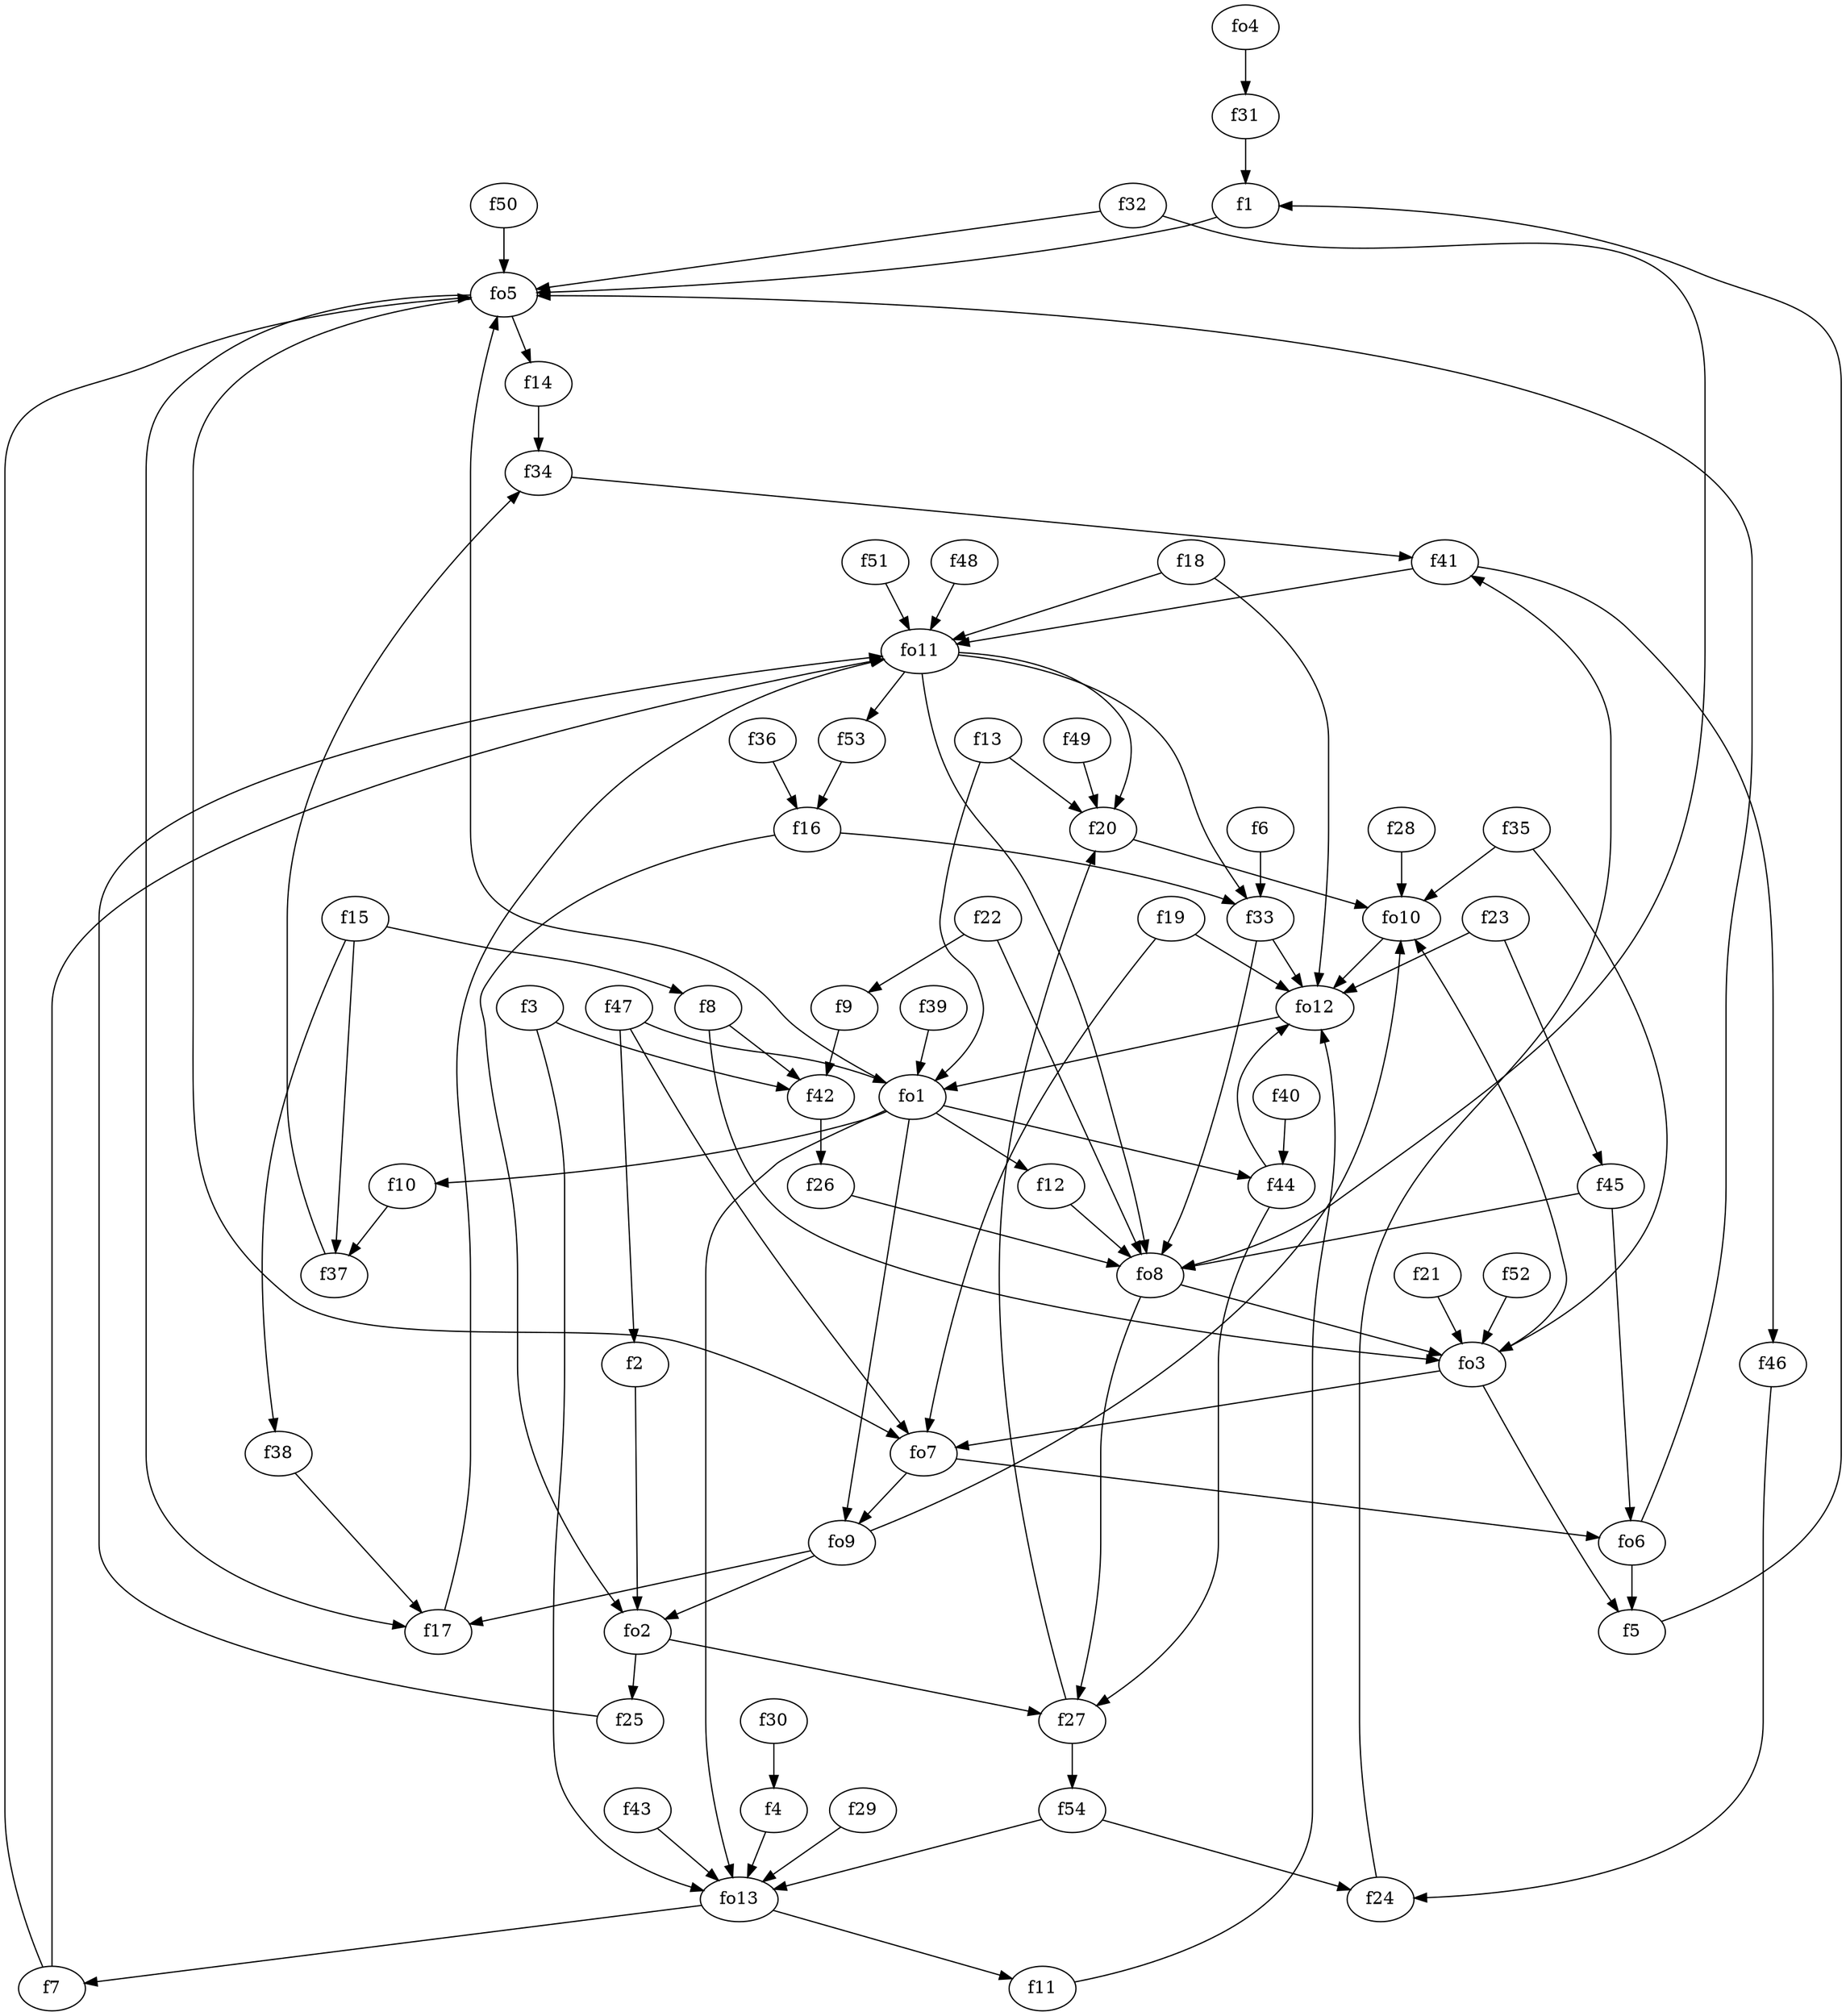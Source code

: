 strict digraph  {
f1;
f2;
f3;
f4;
f5;
f6;
f7;
f8;
f9;
f10;
f11;
f12;
f13;
f14;
f15;
f16;
f17;
f18;
f19;
f20;
f21;
f22;
f23;
f24;
f25;
f26;
f27;
f28;
f29;
f30;
f31;
f32;
f33;
f34;
f35;
f36;
f37;
f38;
f39;
f40;
f41;
f42;
f43;
f44;
f45;
f46;
f47;
f48;
f49;
f50;
f51;
f52;
f53;
f54;
fo1;
fo2;
fo3;
fo4;
fo5;
fo6;
fo7;
fo8;
fo9;
fo10;
fo11;
fo12;
fo13;
f1 -> fo5  [weight=2];
f2 -> fo2  [weight=2];
f3 -> f42  [weight=2];
f3 -> fo13  [weight=2];
f4 -> fo13  [weight=2];
f5 -> f1  [weight=2];
f6 -> f33  [weight=2];
f7 -> fo11  [weight=2];
f7 -> fo5  [weight=2];
f8 -> f42  [weight=2];
f8 -> fo3  [weight=2];
f9 -> f42  [weight=2];
f10 -> f37  [weight=2];
f11 -> fo12  [weight=2];
f12 -> fo8  [weight=2];
f13 -> f20  [weight=2];
f13 -> fo1  [weight=2];
f14 -> f34  [weight=2];
f15 -> f8  [weight=2];
f15 -> f37  [weight=2];
f15 -> f38  [weight=2];
f16 -> fo2  [weight=2];
f16 -> f33  [weight=2];
f17 -> fo11  [weight=2];
f18 -> fo12  [weight=2];
f18 -> fo11  [weight=2];
f19 -> fo7  [weight=2];
f19 -> fo12  [weight=2];
f20 -> fo10  [weight=2];
f21 -> fo3  [weight=2];
f22 -> fo8  [weight=2];
f22 -> f9  [weight=2];
f23 -> f45  [weight=2];
f23 -> fo12  [weight=2];
f24 -> f41  [weight=2];
f25 -> fo11  [weight=2];
f26 -> fo8  [weight=2];
f27 -> f54  [weight=2];
f27 -> f20  [weight=2];
f28 -> fo10  [weight=2];
f29 -> fo13  [weight=2];
f30 -> f4  [weight=2];
f31 -> f1  [weight=2];
f32 -> fo5  [weight=2];
f32 -> fo8  [weight=2];
f33 -> fo12  [weight=2];
f33 -> fo8  [weight=2];
f34 -> f41  [weight=2];
f35 -> fo3  [weight=2];
f35 -> fo10  [weight=2];
f36 -> f16  [weight=2];
f37 -> f34  [weight=2];
f38 -> f17  [weight=2];
f39 -> fo1  [weight=2];
f40 -> f44  [weight=2];
f41 -> fo11  [weight=2];
f41 -> f46  [weight=2];
f42 -> f26  [weight=2];
f43 -> fo13  [weight=2];
f44 -> fo12  [weight=2];
f44 -> f27  [weight=2];
f45 -> fo8  [weight=2];
f45 -> fo6  [weight=2];
f46 -> f24  [weight=2];
f47 -> fo1  [weight=2];
f47 -> fo7  [weight=2];
f47 -> f2  [weight=2];
f48 -> fo11  [weight=2];
f49 -> f20  [weight=2];
f50 -> fo5  [weight=2];
f51 -> fo11  [weight=2];
f52 -> fo3  [weight=2];
f53 -> f16  [weight=2];
f54 -> fo13  [weight=2];
f54 -> f24  [weight=2];
fo1 -> f10  [weight=2];
fo1 -> f12  [weight=2];
fo1 -> fo5  [weight=2];
fo1 -> fo9  [weight=2];
fo1 -> fo13  [weight=2];
fo1 -> f44  [weight=2];
fo2 -> f25  [weight=2];
fo2 -> f27  [weight=2];
fo3 -> f5  [weight=2];
fo3 -> fo7  [weight=2];
fo3 -> fo10  [weight=2];
fo4 -> f31  [weight=2];
fo5 -> f14  [weight=2];
fo5 -> fo7  [weight=2];
fo5 -> f17  [weight=2];
fo6 -> f5  [weight=2];
fo6 -> fo5  [weight=2];
fo7 -> fo6  [weight=2];
fo7 -> fo9  [weight=2];
fo8 -> fo3  [weight=2];
fo8 -> f27  [weight=2];
fo9 -> fo2  [weight=2];
fo9 -> f17  [weight=2];
fo9 -> fo10  [weight=2];
fo10 -> fo12  [weight=2];
fo11 -> fo8  [weight=2];
fo11 -> f53  [weight=2];
fo11 -> f33  [weight=2];
fo11 -> f20  [weight=2];
fo12 -> fo1  [weight=2];
fo13 -> f7  [weight=2];
fo13 -> f11  [weight=2];
}
